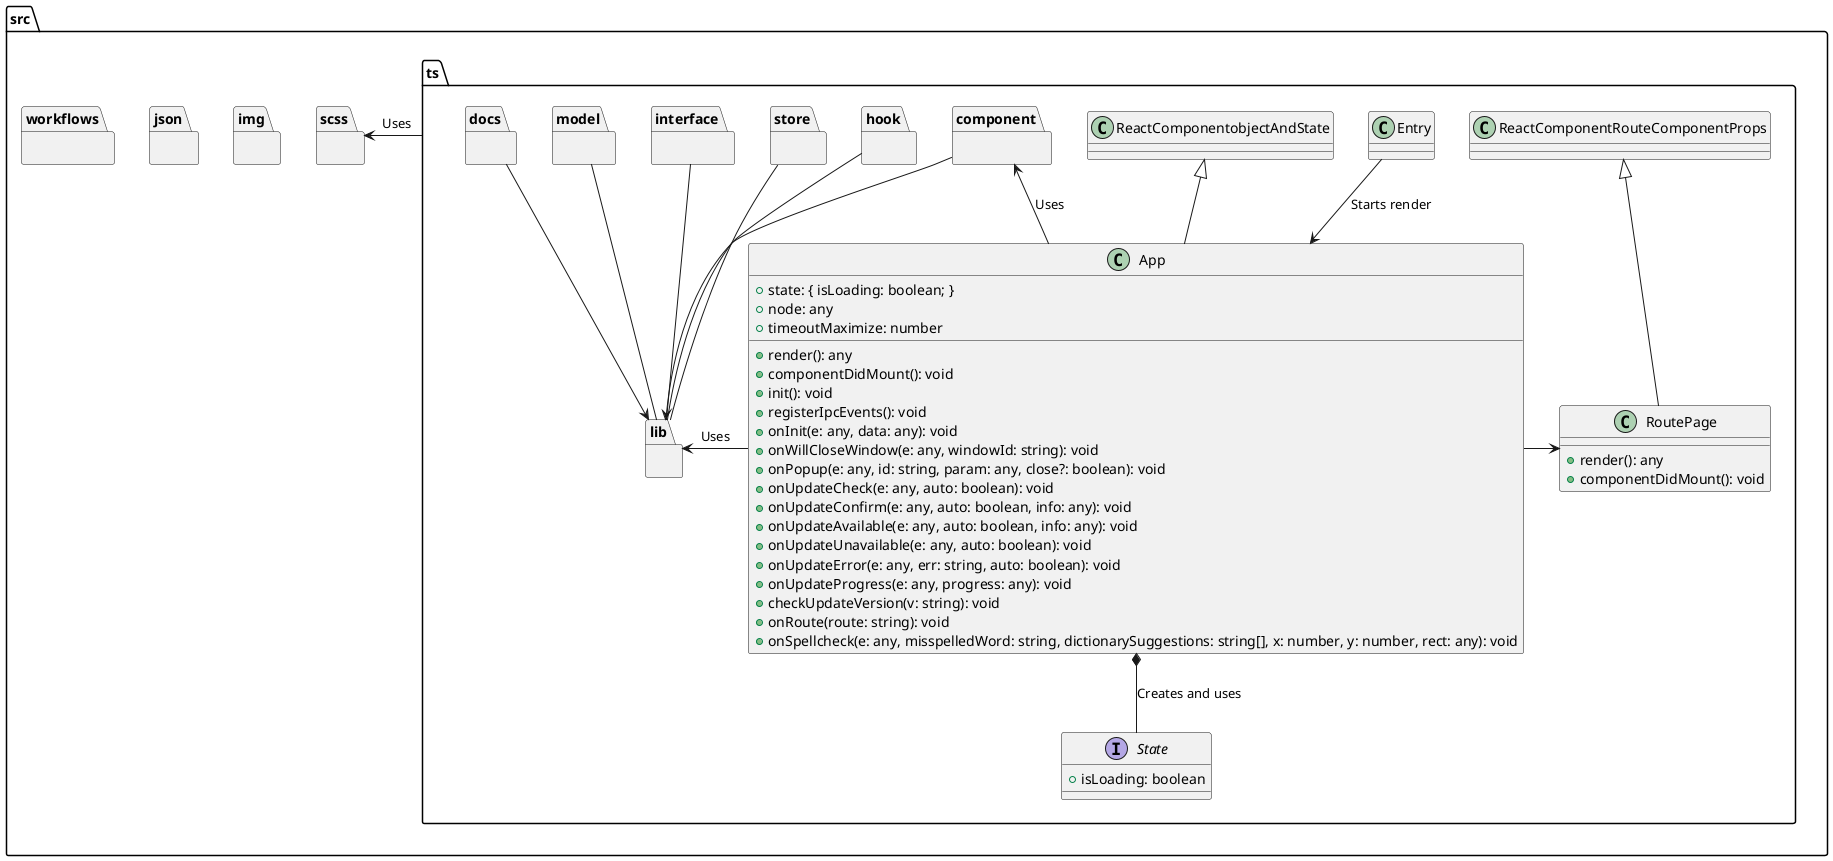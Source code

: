 @startuml moduleview

namespace src {
    namespace ts {
        interface State {
            +isLoading: boolean
        }
        
        class RoutePage extends ReactComponentRouteComponentProps {
            +render(): any
            +componentDidMount(): void
        }

        class App extends ReactComponentobjectAndState {
            +state: { isLoading: boolean; }
            +node: any
            +timeoutMaximize: number
            +render(): any
            +componentDidMount(): void
            +init(): void
            +registerIpcEvents(): void
            +onInit(e: any, data: any): void
            +onWillCloseWindow(e: any, windowId: string): void
            +onPopup(e: any, id: string, param: any, close?: boolean): void
            +onUpdateCheck(e: any, auto: boolean): void
            +onUpdateConfirm(e: any, auto: boolean, info: any): void
            +onUpdateAvailable(e: any, auto: boolean, info: any): void
            +onUpdateUnavailable(e: any, auto: boolean): void
            +onUpdateError(e: any, err: string, auto: boolean): void
            +onUpdateProgress(e: any, progress: any): void
            +checkUpdateVersion(v: string): void
            +onRoute(route: string): void
            +onSpellcheck(e: any, misspelledWord: string, dictionarySuggestions: string[], x: number, y: number, rect: any): void
        }

        class Entry {}

        component <- App : Uses
        lib <- App: Uses
        
        App *-- State : Creates and uses
        App -> RoutePage
        

        namespace component {

        }

        namespace docs {

        }

        namespace hook {

        }

        namespace lib {

        }

        namespace store {

        }

        namespace interface {

        }

        namespace model {

        }
        
        Entry --> App : Starts render
        model -- lib
        docs --> lib
        hook -- lib
        store -- lib
        interface -- lib
        component --> lib

    }

    namespace img {

    }

    namespace json {

    }

    namespace scss {

    }

    namespace workflows {

    }

    ts -> scss : Uses

}

@enduml